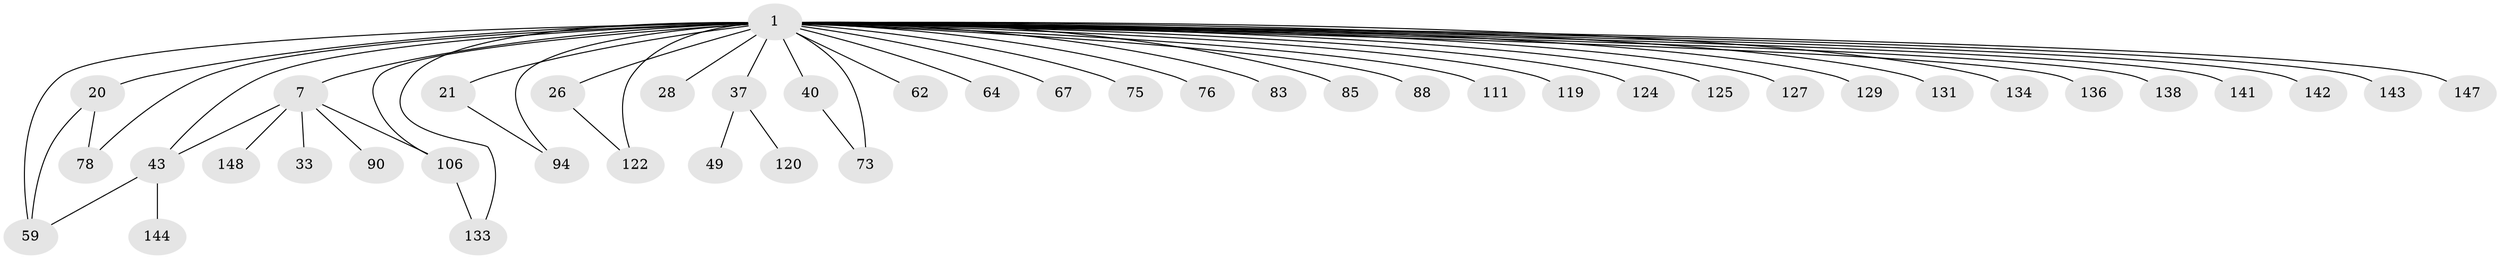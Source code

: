 // original degree distribution, {1: 0.4228187919463087, 27: 0.006711409395973154, 15: 0.006711409395973154, 2: 0.2550335570469799, 4: 0.06040268456375839, 11: 0.006711409395973154, 8: 0.006711409395973154, 5: 0.013422818791946308, 13: 0.006711409395973154, 12: 0.013422818791946308, 7: 0.03355704697986577, 6: 0.026845637583892617, 9: 0.020134228187919462, 3: 0.11409395973154363, 14: 0.006711409395973154}
// Generated by graph-tools (version 1.1) at 2025/18/03/04/25 18:18:01]
// undirected, 44 vertices, 52 edges
graph export_dot {
graph [start="1"]
  node [color=gray90,style=filled];
  1 [super="+2"];
  7 [super="+52+13+8+58+80"];
  20 [super="+130"];
  21 [super="+22+56"];
  26 [super="+123"];
  28;
  33;
  37 [super="+42"];
  40 [super="+115"];
  43 [super="+65+137"];
  49;
  59 [super="+72"];
  62;
  64 [super="+101"];
  67;
  73 [super="+108+89+103"];
  75;
  76;
  78;
  83;
  85;
  88 [super="+135"];
  90 [super="+98"];
  94;
  106;
  111;
  119;
  120;
  122;
  124;
  125;
  127;
  129 [super="+132+145"];
  131;
  133;
  134;
  136;
  138;
  141;
  142;
  143;
  144;
  147;
  148;
  1 -- 129 [weight=3];
  1 -- 131;
  1 -- 133;
  1 -- 134;
  1 -- 7 [weight=11];
  1 -- 136;
  1 -- 138;
  1 -- 141;
  1 -- 142 [weight=2];
  1 -- 143;
  1 -- 147;
  1 -- 20 [weight=2];
  1 -- 21;
  1 -- 26 [weight=2];
  1 -- 28;
  1 -- 37 [weight=2];
  1 -- 40;
  1 -- 43 [weight=5];
  1 -- 59;
  1 -- 62;
  1 -- 64;
  1 -- 67;
  1 -- 73 [weight=4];
  1 -- 75;
  1 -- 76;
  1 -- 78 [weight=2];
  1 -- 83;
  1 -- 85;
  1 -- 88 [weight=2];
  1 -- 94;
  1 -- 106;
  1 -- 111;
  1 -- 119;
  1 -- 122;
  1 -- 124;
  1 -- 125;
  1 -- 127;
  7 -- 148;
  7 -- 90;
  7 -- 43;
  7 -- 33;
  7 -- 106;
  20 -- 59;
  20 -- 78;
  21 -- 94;
  26 -- 122;
  37 -- 120;
  37 -- 49;
  40 -- 73;
  43 -- 144;
  43 -- 59;
  106 -- 133;
}
